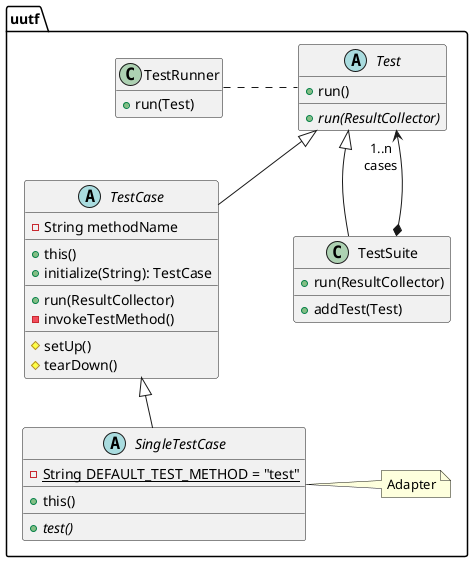 @startuml

skinparam nodesep 75
skinparam ranksep 50
hide empty members

package uutf {


  abstract class Test {
    + run()
    __
    + {abstract} run(ResultCollector)
  }

  abstract class TestCase {
    - String methodName
    __
    + this()
    + initialize(String): TestCase
    __
    + run(ResultCollector)
    - invokeTestMethod()
    __
    # setUp()
    # tearDown()
  }

  abstract class SingleTestCase {
    - {static} String DEFAULT_TEST_METHOD = "test"
    __
    + this()
    __
    + {abstract} test()
  }
  note right: Adapter

  TestCase <|-- SingleTestCase


  class TestSuite {
    + run(ResultCollector)
    __
    + addTest(Test)
  }

  TestSuite *--> "1..n\ncases" Test

  class TestRunner {
    + run(Test)
  }

  TestRunner . Test

  Test <|-- TestCase
  Test <|-- TestSuite

@enduml
